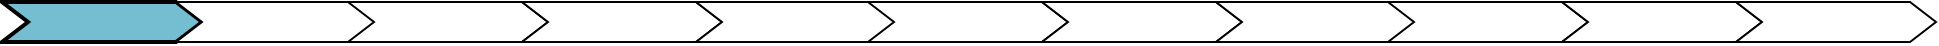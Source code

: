 <mxfile version="20.7.4" type="device" pages="13"><diagram id="dm2t6jc_gF8w5apkpZ0x" name="setup"><mxGraphModel dx="1434" dy="956" grid="1" gridSize="10" guides="1" tooltips="1" connect="1" arrows="1" fold="1" page="1" pageScale="1" pageWidth="827" pageHeight="1169" math="0" shadow="0"><root><mxCell id="0"/><mxCell id="1" parent="0"/><mxCell id="suq_s8611vJmzCgjOtdl-1" value="" style="shape=step;perimeter=stepPerimeter;whiteSpace=wrap;html=1;fixedSize=1;fontStyle=1;strokeWidth=2;fillColor=#75BDD1;size=13;" parent="1" vertex="1"><mxGeometry x="7" y="40" width="100" height="20" as="geometry"/></mxCell><mxCell id="apKouLeJVpxZWuQmlY8w-2" value="" style="shape=step;perimeter=stepPerimeter;whiteSpace=wrap;html=1;fixedSize=1;fontStyle=1;strokeWidth=1;size=13;" parent="1" vertex="1"><mxGeometry x="94" y="40" width="100" height="20" as="geometry"/></mxCell><mxCell id="kgX7_TbezfA0n5U8X8fv-1" value="" style="shape=step;perimeter=stepPerimeter;whiteSpace=wrap;html=1;fixedSize=1;fontStyle=1;strokeWidth=1;size=13;" parent="1" vertex="1"><mxGeometry x="180" y="40" width="100" height="20" as="geometry"/></mxCell><mxCell id="kgX7_TbezfA0n5U8X8fv-5" value="" style="shape=step;perimeter=stepPerimeter;whiteSpace=wrap;html=1;fixedSize=1;fontStyle=1;strokeWidth=1;size=13;" parent="1" vertex="1"><mxGeometry x="267" y="40" width="100" height="20" as="geometry"/></mxCell><mxCell id="kgX7_TbezfA0n5U8X8fv-6" value="" style="shape=step;perimeter=stepPerimeter;whiteSpace=wrap;html=1;fixedSize=1;fontStyle=1;strokeWidth=1;size=13;" parent="1" vertex="1"><mxGeometry x="354" y="40" width="100" height="20" as="geometry"/></mxCell><mxCell id="kgX7_TbezfA0n5U8X8fv-7" value="" style="shape=step;perimeter=stepPerimeter;whiteSpace=wrap;html=1;fixedSize=1;fontStyle=1;strokeWidth=1;size=13;" parent="1" vertex="1"><mxGeometry x="440" y="40" width="100" height="20" as="geometry"/></mxCell><mxCell id="kgX7_TbezfA0n5U8X8fv-8" value="" style="shape=step;perimeter=stepPerimeter;whiteSpace=wrap;html=1;fixedSize=1;fontStyle=1;strokeWidth=1;size=13;" parent="1" vertex="1"><mxGeometry x="527" y="40" width="100" height="20" as="geometry"/></mxCell><mxCell id="kgX7_TbezfA0n5U8X8fv-9" value="" style="shape=step;perimeter=stepPerimeter;whiteSpace=wrap;html=1;fixedSize=1;fontStyle=1;strokeWidth=1;size=13;" parent="1" vertex="1"><mxGeometry x="614" y="40" width="100" height="20" as="geometry"/></mxCell><mxCell id="kgX7_TbezfA0n5U8X8fv-10" value="" style="shape=step;perimeter=stepPerimeter;whiteSpace=wrap;html=1;fixedSize=1;fontStyle=1;strokeWidth=1;size=13;" parent="1" vertex="1"><mxGeometry x="700" y="40" width="100" height="20" as="geometry"/></mxCell><mxCell id="5NgcryGdJ3o4oPyeXj-P-1" value="" style="shape=step;perimeter=stepPerimeter;whiteSpace=wrap;html=1;fixedSize=1;fontStyle=1;strokeWidth=1;size=13;" parent="1" vertex="1"><mxGeometry x="787" y="40" width="100" height="20" as="geometry"/></mxCell><mxCell id="LI4kxRRn96kNjDGGFbmB-1" value="" style="shape=step;perimeter=stepPerimeter;whiteSpace=wrap;html=1;fixedSize=1;fontStyle=1;strokeWidth=1;size=13;" vertex="1" parent="1"><mxGeometry x="874" y="40" width="100" height="20" as="geometry"/></mxCell></root></mxGraphModel></diagram><diagram name="meetings_summary" id="6X2ZOrw5SboB-pp65aHU"><mxGraphModel dx="1434" dy="956" grid="1" gridSize="10" guides="1" tooltips="1" connect="1" arrows="1" fold="1" page="1" pageScale="1" pageWidth="827" pageHeight="1169" math="0" shadow="0"><root><mxCell id="8bAcCkx6zLGZEjMkv06b-0"/><mxCell id="8bAcCkx6zLGZEjMkv06b-1" parent="8bAcCkx6zLGZEjMkv06b-0"/><mxCell id="afLZ5FT6AAIcuSlcj4F2-0" value="" style="shape=step;perimeter=stepPerimeter;whiteSpace=wrap;html=1;fixedSize=1;fontStyle=1;strokeWidth=1;fillColor=#0082A5;size=13;" parent="8bAcCkx6zLGZEjMkv06b-1" vertex="1"><mxGeometry x="7" y="40" width="100" height="20" as="geometry"/></mxCell><mxCell id="afLZ5FT6AAIcuSlcj4F2-1" value="" style="shape=step;perimeter=stepPerimeter;whiteSpace=wrap;html=1;fixedSize=1;fontStyle=1;strokeWidth=1;size=13;" parent="8bAcCkx6zLGZEjMkv06b-1" vertex="1"><mxGeometry x="94" y="40" width="100" height="20" as="geometry"/></mxCell><mxCell id="afLZ5FT6AAIcuSlcj4F2-2" value="" style="shape=step;perimeter=stepPerimeter;whiteSpace=wrap;html=1;fixedSize=1;fontStyle=1;strokeWidth=1;size=13;" parent="8bAcCkx6zLGZEjMkv06b-1" vertex="1"><mxGeometry x="180" y="40" width="100" height="20" as="geometry"/></mxCell><mxCell id="afLZ5FT6AAIcuSlcj4F2-3" value="" style="shape=step;perimeter=stepPerimeter;whiteSpace=wrap;html=1;fixedSize=1;fontStyle=1;strokeWidth=1;size=13;" parent="8bAcCkx6zLGZEjMkv06b-1" vertex="1"><mxGeometry x="267" y="40" width="100" height="20" as="geometry"/></mxCell><mxCell id="afLZ5FT6AAIcuSlcj4F2-4" value="" style="shape=step;perimeter=stepPerimeter;whiteSpace=wrap;html=1;fixedSize=1;fontStyle=1;strokeWidth=1;size=13;" parent="8bAcCkx6zLGZEjMkv06b-1" vertex="1"><mxGeometry x="354" y="40" width="100" height="20" as="geometry"/></mxCell><mxCell id="afLZ5FT6AAIcuSlcj4F2-5" value="" style="shape=step;perimeter=stepPerimeter;whiteSpace=wrap;html=1;fixedSize=1;fontStyle=1;strokeWidth=1;size=13;" parent="8bAcCkx6zLGZEjMkv06b-1" vertex="1"><mxGeometry x="440" y="40" width="100" height="20" as="geometry"/></mxCell><mxCell id="afLZ5FT6AAIcuSlcj4F2-6" value="" style="shape=step;perimeter=stepPerimeter;whiteSpace=wrap;html=1;fixedSize=1;fontStyle=1;strokeWidth=1;size=13;" parent="8bAcCkx6zLGZEjMkv06b-1" vertex="1"><mxGeometry x="527" y="40" width="100" height="20" as="geometry"/></mxCell><mxCell id="afLZ5FT6AAIcuSlcj4F2-7" value="" style="shape=step;perimeter=stepPerimeter;whiteSpace=wrap;html=1;fixedSize=1;fontStyle=1;strokeWidth=1;size=13;" parent="8bAcCkx6zLGZEjMkv06b-1" vertex="1"><mxGeometry x="614" y="40" width="100" height="20" as="geometry"/></mxCell><mxCell id="afLZ5FT6AAIcuSlcj4F2-8" value="" style="shape=step;perimeter=stepPerimeter;whiteSpace=wrap;html=1;fixedSize=1;fontStyle=1;strokeWidth=1;size=13;" parent="8bAcCkx6zLGZEjMkv06b-1" vertex="1"><mxGeometry x="700" y="40" width="100" height="20" as="geometry"/></mxCell><mxCell id="VzU1OsIHf3dEBTw2k0_M-0" value="" style="shape=step;perimeter=stepPerimeter;whiteSpace=wrap;html=1;fixedSize=1;fontStyle=1;strokeWidth=1;size=13;" parent="8bAcCkx6zLGZEjMkv06b-1" vertex="1"><mxGeometry x="787" y="40" width="100" height="20" as="geometry"/></mxCell><mxCell id="oZ9z3JqYJu1VhPDg1hHk-0" value="" style="shape=step;perimeter=stepPerimeter;whiteSpace=wrap;html=1;fixedSize=1;fontStyle=1;strokeWidth=1;size=13;" vertex="1" parent="8bAcCkx6zLGZEjMkv06b-1"><mxGeometry x="874" y="40" width="100" height="20" as="geometry"/></mxCell></root></mxGraphModel></diagram><diagram name="meeting_types" id="mz0DjULmWje3cHDk1tXS"><mxGraphModel dx="1434" dy="956" grid="1" gridSize="10" guides="1" tooltips="1" connect="1" arrows="1" fold="1" page="1" pageScale="1" pageWidth="827" pageHeight="1169" math="0" shadow="0"><root><mxCell id="XtAeQxMQDisl3lg_f_P5-0"/><mxCell id="XtAeQxMQDisl3lg_f_P5-1" parent="XtAeQxMQDisl3lg_f_P5-0"/><mxCell id="Qc41kyRTNNSDBCXNVOFg-0" value="" style="shape=step;perimeter=stepPerimeter;whiteSpace=wrap;html=1;fixedSize=1;fontStyle=1;strokeWidth=1;fillColor=#0082A5;size=13;" parent="XtAeQxMQDisl3lg_f_P5-1" vertex="1"><mxGeometry x="7" y="40" width="100" height="20" as="geometry"/></mxCell><mxCell id="Qc41kyRTNNSDBCXNVOFg-2" value="" style="shape=step;perimeter=stepPerimeter;whiteSpace=wrap;html=1;fixedSize=1;fontStyle=1;strokeWidth=1;size=13;" parent="XtAeQxMQDisl3lg_f_P5-1" vertex="1"><mxGeometry x="180" y="40" width="100" height="20" as="geometry"/></mxCell><mxCell id="Qc41kyRTNNSDBCXNVOFg-3" value="" style="shape=step;perimeter=stepPerimeter;whiteSpace=wrap;html=1;fixedSize=1;fontStyle=1;strokeWidth=1;size=13;" parent="XtAeQxMQDisl3lg_f_P5-1" vertex="1"><mxGeometry x="267" y="40" width="100" height="20" as="geometry"/></mxCell><mxCell id="Qc41kyRTNNSDBCXNVOFg-4" value="" style="shape=step;perimeter=stepPerimeter;whiteSpace=wrap;html=1;fixedSize=1;fontStyle=1;strokeWidth=1;size=13;" parent="XtAeQxMQDisl3lg_f_P5-1" vertex="1"><mxGeometry x="354" y="40" width="100" height="20" as="geometry"/></mxCell><mxCell id="Qc41kyRTNNSDBCXNVOFg-5" value="" style="shape=step;perimeter=stepPerimeter;whiteSpace=wrap;html=1;fixedSize=1;fontStyle=1;strokeWidth=1;size=13;" parent="XtAeQxMQDisl3lg_f_P5-1" vertex="1"><mxGeometry x="440" y="40" width="100" height="20" as="geometry"/></mxCell><mxCell id="Qc41kyRTNNSDBCXNVOFg-6" value="" style="shape=step;perimeter=stepPerimeter;whiteSpace=wrap;html=1;fixedSize=1;fontStyle=1;strokeWidth=1;size=13;" parent="XtAeQxMQDisl3lg_f_P5-1" vertex="1"><mxGeometry x="527" y="40" width="100" height="20" as="geometry"/></mxCell><mxCell id="Qc41kyRTNNSDBCXNVOFg-7" value="" style="shape=step;perimeter=stepPerimeter;whiteSpace=wrap;html=1;fixedSize=1;fontStyle=1;strokeWidth=1;size=13;" parent="XtAeQxMQDisl3lg_f_P5-1" vertex="1"><mxGeometry x="614" y="40" width="100" height="20" as="geometry"/></mxCell><mxCell id="Qc41kyRTNNSDBCXNVOFg-8" value="" style="shape=step;perimeter=stepPerimeter;whiteSpace=wrap;html=1;fixedSize=1;fontStyle=1;strokeWidth=1;size=13;" parent="XtAeQxMQDisl3lg_f_P5-1" vertex="1"><mxGeometry x="700" y="40" width="100" height="20" as="geometry"/></mxCell><mxCell id="Qc41kyRTNNSDBCXNVOFg-1" value="" style="shape=step;perimeter=stepPerimeter;whiteSpace=wrap;html=1;fixedSize=1;fontStyle=1;strokeWidth=2;size=13;fillColor=#75BDD1;" parent="XtAeQxMQDisl3lg_f_P5-1" vertex="1"><mxGeometry x="94" y="40" width="100" height="20" as="geometry"/></mxCell><mxCell id="3COIaEqtR4jSvFtuA2JP-0" value="" style="shape=step;perimeter=stepPerimeter;whiteSpace=wrap;html=1;fixedSize=1;fontStyle=1;strokeWidth=1;size=13;" parent="XtAeQxMQDisl3lg_f_P5-1" vertex="1"><mxGeometry x="787" y="40" width="100" height="20" as="geometry"/></mxCell><mxCell id="wlaljswN_boFoZ9Of5LQ-0" value="" style="shape=step;perimeter=stepPerimeter;whiteSpace=wrap;html=1;fixedSize=1;fontStyle=1;strokeWidth=1;size=13;" vertex="1" parent="XtAeQxMQDisl3lg_f_P5-1"><mxGeometry x="874" y="40" width="100" height="20" as="geometry"/></mxCell></root></mxGraphModel></diagram><diagram name="meeting_guidelines" id="V_xPlgkoLsqtMrr0tZPC"><mxGraphModel dx="1434" dy="956" grid="1" gridSize="10" guides="1" tooltips="1" connect="1" arrows="1" fold="1" page="1" pageScale="1" pageWidth="827" pageHeight="1169" math="0" shadow="0"><root><mxCell id="WUArknM91k1haEYoyD8Q-0"/><mxCell id="WUArknM91k1haEYoyD8Q-1" parent="WUArknM91k1haEYoyD8Q-0"/><mxCell id="1Aq_6USk_puD6Um9QTDg-0" value="" style="shape=step;perimeter=stepPerimeter;whiteSpace=wrap;html=1;fixedSize=1;fontStyle=1;strokeWidth=1;fillColor=#0082A5;size=13;" parent="WUArknM91k1haEYoyD8Q-1" vertex="1"><mxGeometry x="7" y="40" width="100" height="20" as="geometry"/></mxCell><mxCell id="1Aq_6USk_puD6Um9QTDg-2" value="" style="shape=step;perimeter=stepPerimeter;whiteSpace=wrap;html=1;fixedSize=1;fontStyle=1;strokeWidth=1;size=13;" parent="WUArknM91k1haEYoyD8Q-1" vertex="1"><mxGeometry x="267" y="40" width="100" height="20" as="geometry"/></mxCell><mxCell id="1Aq_6USk_puD6Um9QTDg-3" value="" style="shape=step;perimeter=stepPerimeter;whiteSpace=wrap;html=1;fixedSize=1;fontStyle=1;strokeWidth=1;size=13;" parent="WUArknM91k1haEYoyD8Q-1" vertex="1"><mxGeometry x="354" y="40" width="100" height="20" as="geometry"/></mxCell><mxCell id="1Aq_6USk_puD6Um9QTDg-4" value="" style="shape=step;perimeter=stepPerimeter;whiteSpace=wrap;html=1;fixedSize=1;fontStyle=1;strokeWidth=1;size=13;" parent="WUArknM91k1haEYoyD8Q-1" vertex="1"><mxGeometry x="440" y="40" width="100" height="20" as="geometry"/></mxCell><mxCell id="1Aq_6USk_puD6Um9QTDg-5" value="" style="shape=step;perimeter=stepPerimeter;whiteSpace=wrap;html=1;fixedSize=1;fontStyle=1;strokeWidth=1;size=13;" parent="WUArknM91k1haEYoyD8Q-1" vertex="1"><mxGeometry x="527" y="40" width="100" height="20" as="geometry"/></mxCell><mxCell id="1Aq_6USk_puD6Um9QTDg-6" value="" style="shape=step;perimeter=stepPerimeter;whiteSpace=wrap;html=1;fixedSize=1;fontStyle=1;strokeWidth=1;size=13;" parent="WUArknM91k1haEYoyD8Q-1" vertex="1"><mxGeometry x="614" y="40" width="100" height="20" as="geometry"/></mxCell><mxCell id="1Aq_6USk_puD6Um9QTDg-7" value="" style="shape=step;perimeter=stepPerimeter;whiteSpace=wrap;html=1;fixedSize=1;fontStyle=1;strokeWidth=1;size=13;" parent="WUArknM91k1haEYoyD8Q-1" vertex="1"><mxGeometry x="700" y="40" width="100" height="20" as="geometry"/></mxCell><mxCell id="1Aq_6USk_puD6Um9QTDg-8" value="" style="shape=step;perimeter=stepPerimeter;whiteSpace=wrap;html=1;fixedSize=1;fontStyle=1;strokeWidth=1;size=13;fillColor=#0082A5;" parent="WUArknM91k1haEYoyD8Q-1" vertex="1"><mxGeometry x="94" y="40" width="100" height="20" as="geometry"/></mxCell><mxCell id="vswcTOdUjM8DmLdJi11F-0" value="" style="shape=step;perimeter=stepPerimeter;whiteSpace=wrap;html=1;fixedSize=1;fontStyle=1;strokeWidth=1;size=13;" parent="WUArknM91k1haEYoyD8Q-1" vertex="1"><mxGeometry x="787" y="40" width="100" height="20" as="geometry"/></mxCell><mxCell id="1Aq_6USk_puD6Um9QTDg-1" value="" style="shape=step;perimeter=stepPerimeter;whiteSpace=wrap;html=1;fixedSize=1;fontStyle=1;strokeWidth=2;size=13;fillColor=#75BDD1;" parent="WUArknM91k1haEYoyD8Q-1" vertex="1"><mxGeometry x="180" y="40" width="100" height="20" as="geometry"/></mxCell><mxCell id="s6_zs7eI8_ohYQMsACbY-0" value="" style="shape=step;perimeter=stepPerimeter;whiteSpace=wrap;html=1;fixedSize=1;fontStyle=1;strokeWidth=1;size=13;" vertex="1" parent="WUArknM91k1haEYoyD8Q-1"><mxGeometry x="874" y="40" width="100" height="20" as="geometry"/></mxCell></root></mxGraphModel></diagram><diagram id="V9PghHbIV2LFIrmGcWed" name="meeting_notes"><mxGraphModel dx="1434" dy="956" grid="1" gridSize="10" guides="1" tooltips="1" connect="1" arrows="1" fold="1" page="1" pageScale="1" pageWidth="827" pageHeight="1169" math="0" shadow="0"><root><mxCell id="0"/><mxCell id="1" parent="0"/><mxCell id="R8bcUzUwslwb7pWpQxhx-1" value="" style="shape=step;perimeter=stepPerimeter;whiteSpace=wrap;html=1;fixedSize=1;fontStyle=1;strokeWidth=1;fillColor=#0082A5;size=13;" vertex="1" parent="1"><mxGeometry x="17" y="50" width="100" height="20" as="geometry"/></mxCell><mxCell id="R8bcUzUwslwb7pWpQxhx-2" value="" style="shape=step;perimeter=stepPerimeter;whiteSpace=wrap;html=1;fixedSize=1;fontStyle=1;strokeWidth=1;size=13;fillColor=#0082A5;" vertex="1" parent="1"><mxGeometry x="190" y="50" width="100" height="20" as="geometry"/></mxCell><mxCell id="R8bcUzUwslwb7pWpQxhx-3" value="" style="shape=step;perimeter=stepPerimeter;whiteSpace=wrap;html=1;fixedSize=1;fontStyle=1;strokeWidth=1;size=13;" vertex="1" parent="1"><mxGeometry x="364" y="50" width="100" height="20" as="geometry"/></mxCell><mxCell id="R8bcUzUwslwb7pWpQxhx-4" value="" style="shape=step;perimeter=stepPerimeter;whiteSpace=wrap;html=1;fixedSize=1;fontStyle=1;strokeWidth=1;size=13;" vertex="1" parent="1"><mxGeometry x="450" y="50" width="100" height="20" as="geometry"/></mxCell><mxCell id="R8bcUzUwslwb7pWpQxhx-5" value="" style="shape=step;perimeter=stepPerimeter;whiteSpace=wrap;html=1;fixedSize=1;fontStyle=1;strokeWidth=1;size=13;" vertex="1" parent="1"><mxGeometry x="537" y="50" width="100" height="20" as="geometry"/></mxCell><mxCell id="R8bcUzUwslwb7pWpQxhx-6" value="" style="shape=step;perimeter=stepPerimeter;whiteSpace=wrap;html=1;fixedSize=1;fontStyle=1;strokeWidth=1;size=13;" vertex="1" parent="1"><mxGeometry x="624" y="50" width="100" height="20" as="geometry"/></mxCell><mxCell id="R8bcUzUwslwb7pWpQxhx-7" value="" style="shape=step;perimeter=stepPerimeter;whiteSpace=wrap;html=1;fixedSize=1;fontStyle=1;strokeWidth=1;size=13;" vertex="1" parent="1"><mxGeometry x="710" y="50" width="100" height="20" as="geometry"/></mxCell><mxCell id="R8bcUzUwslwb7pWpQxhx-8" value="" style="shape=step;perimeter=stepPerimeter;whiteSpace=wrap;html=1;fixedSize=1;fontStyle=1;strokeWidth=1;size=13;fillColor=#0082A5;" vertex="1" parent="1"><mxGeometry x="104" y="50" width="100" height="20" as="geometry"/></mxCell><mxCell id="R8bcUzUwslwb7pWpQxhx-9" value="" style="shape=step;perimeter=stepPerimeter;whiteSpace=wrap;html=1;fixedSize=1;fontStyle=1;strokeWidth=2;size=13;fillColor=#75BDD1;" vertex="1" parent="1"><mxGeometry x="277" y="50" width="100" height="20" as="geometry"/></mxCell><mxCell id="R8bcUzUwslwb7pWpQxhx-10" value="" style="shape=step;perimeter=stepPerimeter;whiteSpace=wrap;html=1;fixedSize=1;fontStyle=1;strokeWidth=1;size=13;" vertex="1" parent="1"><mxGeometry x="797" y="50" width="100" height="20" as="geometry"/></mxCell><mxCell id="R8bcUzUwslwb7pWpQxhx-11" value="" style="shape=step;perimeter=stepPerimeter;whiteSpace=wrap;html=1;fixedSize=1;fontStyle=1;strokeWidth=1;size=13;" vertex="1" parent="1"><mxGeometry x="884" y="50" width="100" height="20" as="geometry"/></mxCell></root></mxGraphModel></diagram><diagram name="polls_and_voting" id="5NBN5gNfu33TazNzHed4"><mxGraphModel dx="1434" dy="956" grid="1" gridSize="10" guides="1" tooltips="1" connect="1" arrows="1" fold="1" page="1" pageScale="1" pageWidth="827" pageHeight="1169" math="0" shadow="0"><root><mxCell id="dDEpKYAKfWJSTqyf6rIt-0"/><mxCell id="dDEpKYAKfWJSTqyf6rIt-1" parent="dDEpKYAKfWJSTqyf6rIt-0"/><mxCell id="mDJSmQJkFK0G5jTQr8if-0" value="" style="shape=step;perimeter=stepPerimeter;whiteSpace=wrap;html=1;fixedSize=1;fontStyle=1;strokeWidth=1;fillColor=#0082A5;size=13;" parent="dDEpKYAKfWJSTqyf6rIt-1" vertex="1"><mxGeometry x="7" y="40" width="100" height="20" as="geometry"/></mxCell><mxCell id="mDJSmQJkFK0G5jTQr8if-1" value="" style="shape=step;perimeter=stepPerimeter;whiteSpace=wrap;html=1;fixedSize=1;fontStyle=1;strokeWidth=1;size=13;fillColor=#0082A5;" parent="dDEpKYAKfWJSTqyf6rIt-1" vertex="1"><mxGeometry x="180" y="40" width="100" height="20" as="geometry"/></mxCell><mxCell id="mDJSmQJkFK0G5jTQr8if-2" value="" style="shape=step;perimeter=stepPerimeter;whiteSpace=wrap;html=1;fixedSize=1;fontStyle=1;strokeWidth=1;size=13;fillColor=#0082A5;" parent="dDEpKYAKfWJSTqyf6rIt-1" vertex="1"><mxGeometry x="267" y="40" width="100" height="20" as="geometry"/></mxCell><mxCell id="mDJSmQJkFK0G5jTQr8if-4" value="" style="shape=step;perimeter=stepPerimeter;whiteSpace=wrap;html=1;fixedSize=1;fontStyle=1;strokeWidth=1;size=13;" parent="dDEpKYAKfWJSTqyf6rIt-1" vertex="1"><mxGeometry x="440" y="40" width="100" height="20" as="geometry"/></mxCell><mxCell id="mDJSmQJkFK0G5jTQr8if-5" value="" style="shape=step;perimeter=stepPerimeter;whiteSpace=wrap;html=1;fixedSize=1;fontStyle=1;strokeWidth=1;size=13;" parent="dDEpKYAKfWJSTqyf6rIt-1" vertex="1"><mxGeometry x="527" y="40" width="100" height="20" as="geometry"/></mxCell><mxCell id="mDJSmQJkFK0G5jTQr8if-6" value="" style="shape=step;perimeter=stepPerimeter;whiteSpace=wrap;html=1;fixedSize=1;fontStyle=1;strokeWidth=1;size=13;" parent="dDEpKYAKfWJSTqyf6rIt-1" vertex="1"><mxGeometry x="614" y="40" width="100" height="20" as="geometry"/></mxCell><mxCell id="mDJSmQJkFK0G5jTQr8if-7" value="" style="shape=step;perimeter=stepPerimeter;whiteSpace=wrap;html=1;fixedSize=1;fontStyle=1;strokeWidth=1;size=13;" parent="dDEpKYAKfWJSTqyf6rIt-1" vertex="1"><mxGeometry x="700" y="40" width="100" height="20" as="geometry"/></mxCell><mxCell id="mDJSmQJkFK0G5jTQr8if-8" value="" style="shape=step;perimeter=stepPerimeter;whiteSpace=wrap;html=1;fixedSize=1;fontStyle=1;strokeWidth=1;size=13;fillColor=#0082A5;" parent="dDEpKYAKfWJSTqyf6rIt-1" vertex="1"><mxGeometry x="94" y="40" width="100" height="20" as="geometry"/></mxCell><mxCell id="mDJSmQJkFK0G5jTQr8if-3" value="" style="shape=step;perimeter=stepPerimeter;whiteSpace=wrap;html=1;fixedSize=1;fontStyle=1;strokeWidth=2;size=13;fillColor=#75BDD1;" parent="dDEpKYAKfWJSTqyf6rIt-1" vertex="1"><mxGeometry x="354" y="40" width="100" height="20" as="geometry"/></mxCell><mxCell id="-bXeNb52KsXWBJWrpBQN-0" value="" style="shape=step;perimeter=stepPerimeter;whiteSpace=wrap;html=1;fixedSize=1;fontStyle=1;strokeWidth=1;size=13;" parent="dDEpKYAKfWJSTqyf6rIt-1" vertex="1"><mxGeometry x="787" y="40" width="100" height="20" as="geometry"/></mxCell><mxCell id="VtsFbh33TakCQoZH0oaD-0" value="" style="shape=step;perimeter=stepPerimeter;whiteSpace=wrap;html=1;fixedSize=1;fontStyle=1;strokeWidth=1;size=13;" vertex="1" parent="dDEpKYAKfWJSTqyf6rIt-1"><mxGeometry x="874" y="40" width="100" height="20" as="geometry"/></mxCell></root></mxGraphModel></diagram><diagram name="decisions_and_escalations" id="-_6wYoJ8Z1eWy3dxcUGc"><mxGraphModel dx="1434" dy="956" grid="1" gridSize="10" guides="1" tooltips="1" connect="1" arrows="1" fold="1" page="1" pageScale="1" pageWidth="827" pageHeight="1169" math="0" shadow="0"><root><mxCell id="x_Ljrof4QcR9sOdC0C8H-0"/><mxCell id="x_Ljrof4QcR9sOdC0C8H-1" parent="x_Ljrof4QcR9sOdC0C8H-0"/><mxCell id="i53Z-ymxy3MCtHKYsPQm-0" value="" style="shape=step;perimeter=stepPerimeter;whiteSpace=wrap;html=1;fixedSize=1;fontStyle=1;strokeWidth=1;fillColor=#0082A5;size=13;" parent="x_Ljrof4QcR9sOdC0C8H-1" vertex="1"><mxGeometry x="7" y="40" width="100" height="20" as="geometry"/></mxCell><mxCell id="i53Z-ymxy3MCtHKYsPQm-1" value="" style="shape=step;perimeter=stepPerimeter;whiteSpace=wrap;html=1;fixedSize=1;fontStyle=1;strokeWidth=1;size=13;fillColor=#0082A5;" parent="x_Ljrof4QcR9sOdC0C8H-1" vertex="1"><mxGeometry x="180" y="40" width="100" height="20" as="geometry"/></mxCell><mxCell id="i53Z-ymxy3MCtHKYsPQm-2" value="" style="shape=step;perimeter=stepPerimeter;whiteSpace=wrap;html=1;fixedSize=1;fontStyle=1;strokeWidth=1;size=13;fillColor=#0082A5;" parent="x_Ljrof4QcR9sOdC0C8H-1" vertex="1"><mxGeometry x="267" y="40" width="100" height="20" as="geometry"/></mxCell><mxCell id="i53Z-ymxy3MCtHKYsPQm-3" value="" style="shape=step;perimeter=stepPerimeter;whiteSpace=wrap;html=1;fixedSize=1;fontStyle=1;strokeWidth=1;size=13;fillColor=#0082A5;" parent="x_Ljrof4QcR9sOdC0C8H-1" vertex="1"><mxGeometry x="354" y="40" width="100" height="20" as="geometry"/></mxCell><mxCell id="i53Z-ymxy3MCtHKYsPQm-5" value="" style="shape=step;perimeter=stepPerimeter;whiteSpace=wrap;html=1;fixedSize=1;fontStyle=1;strokeWidth=1;size=13;" parent="x_Ljrof4QcR9sOdC0C8H-1" vertex="1"><mxGeometry x="527" y="40" width="100" height="20" as="geometry"/></mxCell><mxCell id="i53Z-ymxy3MCtHKYsPQm-6" value="" style="shape=step;perimeter=stepPerimeter;whiteSpace=wrap;html=1;fixedSize=1;fontStyle=1;strokeWidth=1;size=13;" parent="x_Ljrof4QcR9sOdC0C8H-1" vertex="1"><mxGeometry x="614" y="40" width="100" height="20" as="geometry"/></mxCell><mxCell id="i53Z-ymxy3MCtHKYsPQm-7" value="" style="shape=step;perimeter=stepPerimeter;whiteSpace=wrap;html=1;fixedSize=1;fontStyle=1;strokeWidth=1;size=13;" parent="x_Ljrof4QcR9sOdC0C8H-1" vertex="1"><mxGeometry x="700" y="40" width="100" height="20" as="geometry"/></mxCell><mxCell id="i53Z-ymxy3MCtHKYsPQm-8" value="" style="shape=step;perimeter=stepPerimeter;whiteSpace=wrap;html=1;fixedSize=1;fontStyle=1;strokeWidth=1;size=13;fillColor=#0082A5;" parent="x_Ljrof4QcR9sOdC0C8H-1" vertex="1"><mxGeometry x="94" y="40" width="100" height="20" as="geometry"/></mxCell><mxCell id="i53Z-ymxy3MCtHKYsPQm-4" value="" style="shape=step;perimeter=stepPerimeter;whiteSpace=wrap;html=1;fixedSize=1;fontStyle=1;strokeWidth=2;size=13;fillColor=#75BDD1;" parent="x_Ljrof4QcR9sOdC0C8H-1" vertex="1"><mxGeometry x="440" y="40" width="100" height="20" as="geometry"/></mxCell><mxCell id="HgAqURmBwZEr9Vd2XaED-0" value="" style="shape=step;perimeter=stepPerimeter;whiteSpace=wrap;html=1;fixedSize=1;fontStyle=1;strokeWidth=1;size=13;" parent="x_Ljrof4QcR9sOdC0C8H-1" vertex="1"><mxGeometry x="787" y="40" width="100" height="20" as="geometry"/></mxCell><mxCell id="K6N_kE8ElhlR4Lx5Jcmn-0" value="" style="shape=step;perimeter=stepPerimeter;whiteSpace=wrap;html=1;fixedSize=1;fontStyle=1;strokeWidth=1;size=13;" vertex="1" parent="x_Ljrof4QcR9sOdC0C8H-1"><mxGeometry x="874" y="40" width="100" height="20" as="geometry"/></mxCell></root></mxGraphModel></diagram><diagram name="sharepoint" id="3elSyg_Lgtz7wdCouEmg"><mxGraphModel dx="1434" dy="956" grid="1" gridSize="10" guides="1" tooltips="1" connect="1" arrows="1" fold="1" page="1" pageScale="1" pageWidth="827" pageHeight="1169" math="0" shadow="0"><root><mxCell id="eIDepEhD_xQyOiuuyB4x-0"/><mxCell id="eIDepEhD_xQyOiuuyB4x-1" parent="eIDepEhD_xQyOiuuyB4x-0"/><mxCell id="QkM9QyY3ujm6kIeXHQBJ-0" value="" style="shape=step;perimeter=stepPerimeter;whiteSpace=wrap;html=1;fixedSize=1;fontStyle=1;strokeWidth=1;fillColor=#0082A5;size=13;" parent="eIDepEhD_xQyOiuuyB4x-1" vertex="1"><mxGeometry x="7" y="40" width="100" height="20" as="geometry"/></mxCell><mxCell id="QkM9QyY3ujm6kIeXHQBJ-1" value="" style="shape=step;perimeter=stepPerimeter;whiteSpace=wrap;html=1;fixedSize=1;fontStyle=1;strokeWidth=1;size=13;fillColor=#0082A5;" parent="eIDepEhD_xQyOiuuyB4x-1" vertex="1"><mxGeometry x="180" y="40" width="100" height="20" as="geometry"/></mxCell><mxCell id="QkM9QyY3ujm6kIeXHQBJ-2" value="" style="shape=step;perimeter=stepPerimeter;whiteSpace=wrap;html=1;fixedSize=1;fontStyle=1;strokeWidth=1;size=13;fillColor=#0082A5;" parent="eIDepEhD_xQyOiuuyB4x-1" vertex="1"><mxGeometry x="267" y="40" width="100" height="20" as="geometry"/></mxCell><mxCell id="QkM9QyY3ujm6kIeXHQBJ-3" value="" style="shape=step;perimeter=stepPerimeter;whiteSpace=wrap;html=1;fixedSize=1;fontStyle=1;strokeWidth=1;size=13;fillColor=#0082A5;" parent="eIDepEhD_xQyOiuuyB4x-1" vertex="1"><mxGeometry x="354" y="40" width="100" height="20" as="geometry"/></mxCell><mxCell id="QkM9QyY3ujm6kIeXHQBJ-4" value="" style="shape=step;perimeter=stepPerimeter;whiteSpace=wrap;html=1;fixedSize=1;fontStyle=1;strokeWidth=1;size=13;fillColor=#0082A5;" parent="eIDepEhD_xQyOiuuyB4x-1" vertex="1"><mxGeometry x="440" y="40" width="100" height="20" as="geometry"/></mxCell><mxCell id="QkM9QyY3ujm6kIeXHQBJ-6" value="" style="shape=step;perimeter=stepPerimeter;whiteSpace=wrap;html=1;fixedSize=1;fontStyle=1;strokeWidth=1;size=13;" parent="eIDepEhD_xQyOiuuyB4x-1" vertex="1"><mxGeometry x="614" y="40" width="100" height="20" as="geometry"/></mxCell><mxCell id="QkM9QyY3ujm6kIeXHQBJ-7" value="" style="shape=step;perimeter=stepPerimeter;whiteSpace=wrap;html=1;fixedSize=1;fontStyle=1;strokeWidth=1;size=13;" parent="eIDepEhD_xQyOiuuyB4x-1" vertex="1"><mxGeometry x="700" y="40" width="100" height="20" as="geometry"/></mxCell><mxCell id="QkM9QyY3ujm6kIeXHQBJ-8" value="" style="shape=step;perimeter=stepPerimeter;whiteSpace=wrap;html=1;fixedSize=1;fontStyle=1;strokeWidth=1;size=13;fillColor=#0082A5;" parent="eIDepEhD_xQyOiuuyB4x-1" vertex="1"><mxGeometry x="94" y="40" width="100" height="20" as="geometry"/></mxCell><mxCell id="QkM9QyY3ujm6kIeXHQBJ-5" value="" style="shape=step;perimeter=stepPerimeter;whiteSpace=wrap;html=1;fixedSize=1;fontStyle=1;strokeWidth=2;size=13;fillColor=#75BDD1;" parent="eIDepEhD_xQyOiuuyB4x-1" vertex="1"><mxGeometry x="527" y="40" width="100" height="20" as="geometry"/></mxCell><mxCell id="p8H1-yeZpMM4MXMJY0eR-0" value="" style="shape=step;perimeter=stepPerimeter;whiteSpace=wrap;html=1;fixedSize=1;fontStyle=1;strokeWidth=1;size=13;" parent="eIDepEhD_xQyOiuuyB4x-1" vertex="1"><mxGeometry x="787" y="40" width="100" height="20" as="geometry"/></mxCell><mxCell id="jcKJl-n5cGzB517WF0o9-0" value="" style="shape=step;perimeter=stepPerimeter;whiteSpace=wrap;html=1;fixedSize=1;fontStyle=1;strokeWidth=1;size=13;" vertex="1" parent="eIDepEhD_xQyOiuuyB4x-1"><mxGeometry x="874" y="40" width="100" height="20" as="geometry"/></mxCell></root></mxGraphModel></diagram><diagram name="contribution_workflow" id="le7ULJjzy7FCZPKH461p"><mxGraphModel dx="1434" dy="956" grid="1" gridSize="10" guides="1" tooltips="1" connect="1" arrows="1" fold="1" page="1" pageScale="1" pageWidth="827" pageHeight="1169" math="0" shadow="0"><root><mxCell id="qQXYbfqoxv8RYZa1Dyzz-0"/><mxCell id="qQXYbfqoxv8RYZa1Dyzz-1" parent="qQXYbfqoxv8RYZa1Dyzz-0"/><mxCell id="zZMo2MujJzXW3l58eChF-0" value="" style="shape=step;perimeter=stepPerimeter;whiteSpace=wrap;html=1;fixedSize=1;fontStyle=1;strokeWidth=1;fillColor=#0082A5;size=13;" parent="qQXYbfqoxv8RYZa1Dyzz-1" vertex="1"><mxGeometry x="7" y="40" width="100" height="20" as="geometry"/></mxCell><mxCell id="zZMo2MujJzXW3l58eChF-1" value="" style="shape=step;perimeter=stepPerimeter;whiteSpace=wrap;html=1;fixedSize=1;fontStyle=1;strokeWidth=1;size=13;fillColor=#0082A5;" parent="qQXYbfqoxv8RYZa1Dyzz-1" vertex="1"><mxGeometry x="180" y="40" width="100" height="20" as="geometry"/></mxCell><mxCell id="zZMo2MujJzXW3l58eChF-2" value="" style="shape=step;perimeter=stepPerimeter;whiteSpace=wrap;html=1;fixedSize=1;fontStyle=1;strokeWidth=1;size=13;fillColor=#0082A5;" parent="qQXYbfqoxv8RYZa1Dyzz-1" vertex="1"><mxGeometry x="267" y="40" width="100" height="20" as="geometry"/></mxCell><mxCell id="zZMo2MujJzXW3l58eChF-3" value="" style="shape=step;perimeter=stepPerimeter;whiteSpace=wrap;html=1;fixedSize=1;fontStyle=1;strokeWidth=1;size=13;fillColor=#0082A5;" parent="qQXYbfqoxv8RYZa1Dyzz-1" vertex="1"><mxGeometry x="354" y="40" width="100" height="20" as="geometry"/></mxCell><mxCell id="zZMo2MujJzXW3l58eChF-4" value="" style="shape=step;perimeter=stepPerimeter;whiteSpace=wrap;html=1;fixedSize=1;fontStyle=1;strokeWidth=1;size=13;fillColor=#0082A5;" parent="qQXYbfqoxv8RYZa1Dyzz-1" vertex="1"><mxGeometry x="440" y="40" width="100" height="20" as="geometry"/></mxCell><mxCell id="zZMo2MujJzXW3l58eChF-5" value="" style="shape=step;perimeter=stepPerimeter;whiteSpace=wrap;html=1;fixedSize=1;fontStyle=1;strokeWidth=1;size=13;fillColor=#0082A5;" parent="qQXYbfqoxv8RYZa1Dyzz-1" vertex="1"><mxGeometry x="527" y="40" width="100" height="20" as="geometry"/></mxCell><mxCell id="zZMo2MujJzXW3l58eChF-7" value="" style="shape=step;perimeter=stepPerimeter;whiteSpace=wrap;html=1;fixedSize=1;fontStyle=1;strokeWidth=1;size=13;" parent="qQXYbfqoxv8RYZa1Dyzz-1" vertex="1"><mxGeometry x="700" y="40" width="100" height="20" as="geometry"/></mxCell><mxCell id="zZMo2MujJzXW3l58eChF-8" value="" style="shape=step;perimeter=stepPerimeter;whiteSpace=wrap;html=1;fixedSize=1;fontStyle=1;strokeWidth=1;size=13;fillColor=#0082A5;" parent="qQXYbfqoxv8RYZa1Dyzz-1" vertex="1"><mxGeometry x="94" y="40" width="100" height="20" as="geometry"/></mxCell><mxCell id="zZMo2MujJzXW3l58eChF-6" value="" style="shape=step;perimeter=stepPerimeter;whiteSpace=wrap;html=1;fixedSize=1;fontStyle=1;strokeWidth=2;size=13;fillColor=#75BDD1;" parent="qQXYbfqoxv8RYZa1Dyzz-1" vertex="1"><mxGeometry x="614" y="40" width="100" height="20" as="geometry"/></mxCell><mxCell id="kKTeB1gln4J90q9rWApu-0" value="" style="shape=step;perimeter=stepPerimeter;whiteSpace=wrap;html=1;fixedSize=1;fontStyle=1;strokeWidth=1;size=13;" parent="qQXYbfqoxv8RYZa1Dyzz-1" vertex="1"><mxGeometry x="787" y="40" width="100" height="20" as="geometry"/></mxCell><mxCell id="af-VWXCIdvuF7Ud46TC4-0" value="" style="shape=step;perimeter=stepPerimeter;whiteSpace=wrap;html=1;fixedSize=1;fontStyle=1;strokeWidth=1;size=13;" vertex="1" parent="qQXYbfqoxv8RYZa1Dyzz-1"><mxGeometry x="874" y="40" width="100" height="20" as="geometry"/></mxCell></root></mxGraphModel></diagram><diagram name="contributing_with_issues" id="9gMMI5RLerFZ5SbWEgg9"><mxGraphModel dx="1434" dy="956" grid="1" gridSize="10" guides="1" tooltips="1" connect="1" arrows="1" fold="1" page="1" pageScale="1" pageWidth="827" pageHeight="1169" math="0" shadow="0"><root><mxCell id="obZYoLKZ1jPedqYaQYV4-0"/><mxCell id="obZYoLKZ1jPedqYaQYV4-1" parent="obZYoLKZ1jPedqYaQYV4-0"/><mxCell id="s2USd1rgYiLXNSBnU54q-0" value="" style="shape=step;perimeter=stepPerimeter;whiteSpace=wrap;html=1;fixedSize=1;fontStyle=1;strokeWidth=1;fillColor=#0082A5;size=13;" parent="obZYoLKZ1jPedqYaQYV4-1" vertex="1"><mxGeometry x="7" y="40" width="100" height="20" as="geometry"/></mxCell><mxCell id="s2USd1rgYiLXNSBnU54q-1" value="" style="shape=step;perimeter=stepPerimeter;whiteSpace=wrap;html=1;fixedSize=1;fontStyle=1;strokeWidth=1;size=13;fillColor=#0082A5;" parent="obZYoLKZ1jPedqYaQYV4-1" vertex="1"><mxGeometry x="180" y="40" width="100" height="20" as="geometry"/></mxCell><mxCell id="s2USd1rgYiLXNSBnU54q-2" value="" style="shape=step;perimeter=stepPerimeter;whiteSpace=wrap;html=1;fixedSize=1;fontStyle=1;strokeWidth=1;size=13;fillColor=#0082A5;" parent="obZYoLKZ1jPedqYaQYV4-1" vertex="1"><mxGeometry x="267" y="40" width="100" height="20" as="geometry"/></mxCell><mxCell id="s2USd1rgYiLXNSBnU54q-3" value="" style="shape=step;perimeter=stepPerimeter;whiteSpace=wrap;html=1;fixedSize=1;fontStyle=1;strokeWidth=1;size=13;fillColor=#0082A5;" parent="obZYoLKZ1jPedqYaQYV4-1" vertex="1"><mxGeometry x="354" y="40" width="100" height="20" as="geometry"/></mxCell><mxCell id="s2USd1rgYiLXNSBnU54q-4" value="" style="shape=step;perimeter=stepPerimeter;whiteSpace=wrap;html=1;fixedSize=1;fontStyle=1;strokeWidth=1;size=13;fillColor=#0082A5;" parent="obZYoLKZ1jPedqYaQYV4-1" vertex="1"><mxGeometry x="440" y="40" width="100" height="20" as="geometry"/></mxCell><mxCell id="s2USd1rgYiLXNSBnU54q-5" value="" style="shape=step;perimeter=stepPerimeter;whiteSpace=wrap;html=1;fixedSize=1;fontStyle=1;strokeWidth=1;size=13;fillColor=#0082A5;" parent="obZYoLKZ1jPedqYaQYV4-1" vertex="1"><mxGeometry x="527" y="40" width="100" height="20" as="geometry"/></mxCell><mxCell id="s2USd1rgYiLXNSBnU54q-6" value="" style="shape=step;perimeter=stepPerimeter;whiteSpace=wrap;html=1;fixedSize=1;fontStyle=1;strokeWidth=1;size=13;fillColor=#0082A5;" parent="obZYoLKZ1jPedqYaQYV4-1" vertex="1"><mxGeometry x="614" y="40" width="100" height="20" as="geometry"/></mxCell><mxCell id="s2USd1rgYiLXNSBnU54q-8" value="" style="shape=step;perimeter=stepPerimeter;whiteSpace=wrap;html=1;fixedSize=1;fontStyle=1;strokeWidth=1;size=13;fillColor=#0082A5;" parent="obZYoLKZ1jPedqYaQYV4-1" vertex="1"><mxGeometry x="94" y="40" width="100" height="20" as="geometry"/></mxCell><mxCell id="Qume2BhjYplOV0IIWyA3-0" value="" style="shape=step;perimeter=stepPerimeter;whiteSpace=wrap;html=1;fixedSize=1;fontStyle=1;strokeWidth=1;size=13;" parent="obZYoLKZ1jPedqYaQYV4-1" vertex="1"><mxGeometry x="787" y="40" width="100" height="20" as="geometry"/></mxCell><mxCell id="s2USd1rgYiLXNSBnU54q-7" value="" style="shape=step;perimeter=stepPerimeter;whiteSpace=wrap;html=1;fixedSize=1;fontStyle=1;strokeWidth=2;size=13;fillColor=#75BDD1;" parent="obZYoLKZ1jPedqYaQYV4-1" vertex="1"><mxGeometry x="700" y="40" width="100" height="20" as="geometry"/></mxCell><mxCell id="LQ1lwPS6FyJ6amGqUzEw-0" value="" style="shape=step;perimeter=stepPerimeter;whiteSpace=wrap;html=1;fixedSize=1;fontStyle=1;strokeWidth=1;size=13;" vertex="1" parent="obZYoLKZ1jPedqYaQYV4-1"><mxGeometry x="874" y="40" width="100" height="20" as="geometry"/></mxCell></root></mxGraphModel></diagram><diagram name="implementation" id="_5R7JU1QQeJVn9BY1hHO"><mxGraphModel dx="1434" dy="956" grid="1" gridSize="10" guides="1" tooltips="1" connect="1" arrows="1" fold="1" page="1" pageScale="1" pageWidth="827" pageHeight="1169" math="0" shadow="0"><root><mxCell id="31AVnHOvFrJHiEYBatn3-0"/><mxCell id="31AVnHOvFrJHiEYBatn3-1" parent="31AVnHOvFrJHiEYBatn3-0"/><mxCell id="Djh0GHc4GuWPg6F4nRuv-0" value="" style="shape=step;perimeter=stepPerimeter;whiteSpace=wrap;html=1;fixedSize=1;fontStyle=1;strokeWidth=1;fillColor=#0082A5;size=13;" parent="31AVnHOvFrJHiEYBatn3-1" vertex="1"><mxGeometry x="7" y="40" width="100" height="20" as="geometry"/></mxCell><mxCell id="Djh0GHc4GuWPg6F4nRuv-1" value="" style="shape=step;perimeter=stepPerimeter;whiteSpace=wrap;html=1;fixedSize=1;fontStyle=1;strokeWidth=1;size=13;fillColor=#0082A5;" parent="31AVnHOvFrJHiEYBatn3-1" vertex="1"><mxGeometry x="180" y="40" width="100" height="20" as="geometry"/></mxCell><mxCell id="Djh0GHc4GuWPg6F4nRuv-2" value="" style="shape=step;perimeter=stepPerimeter;whiteSpace=wrap;html=1;fixedSize=1;fontStyle=1;strokeWidth=1;size=13;fillColor=#0082A5;" parent="31AVnHOvFrJHiEYBatn3-1" vertex="1"><mxGeometry x="267" y="40" width="100" height="20" as="geometry"/></mxCell><mxCell id="Djh0GHc4GuWPg6F4nRuv-3" value="" style="shape=step;perimeter=stepPerimeter;whiteSpace=wrap;html=1;fixedSize=1;fontStyle=1;strokeWidth=1;size=13;fillColor=#0082A5;" parent="31AVnHOvFrJHiEYBatn3-1" vertex="1"><mxGeometry x="354" y="40" width="100" height="20" as="geometry"/></mxCell><mxCell id="Djh0GHc4GuWPg6F4nRuv-4" value="" style="shape=step;perimeter=stepPerimeter;whiteSpace=wrap;html=1;fixedSize=1;fontStyle=1;strokeWidth=1;size=13;fillColor=#0082A5;" parent="31AVnHOvFrJHiEYBatn3-1" vertex="1"><mxGeometry x="440" y="40" width="100" height="20" as="geometry"/></mxCell><mxCell id="Djh0GHc4GuWPg6F4nRuv-5" value="" style="shape=step;perimeter=stepPerimeter;whiteSpace=wrap;html=1;fixedSize=1;fontStyle=1;strokeWidth=1;size=13;fillColor=#0082A5;" parent="31AVnHOvFrJHiEYBatn3-1" vertex="1"><mxGeometry x="527" y="40" width="100" height="20" as="geometry"/></mxCell><mxCell id="Djh0GHc4GuWPg6F4nRuv-6" value="" style="shape=step;perimeter=stepPerimeter;whiteSpace=wrap;html=1;fixedSize=1;fontStyle=1;strokeWidth=1;size=13;fillColor=#0082A5;" parent="31AVnHOvFrJHiEYBatn3-1" vertex="1"><mxGeometry x="614" y="40" width="100" height="20" as="geometry"/></mxCell><mxCell id="Djh0GHc4GuWPg6F4nRuv-7" value="" style="shape=step;perimeter=stepPerimeter;whiteSpace=wrap;html=1;fixedSize=1;fontStyle=1;strokeWidth=1;size=13;fillColor=#0082A5;" parent="31AVnHOvFrJHiEYBatn3-1" vertex="1"><mxGeometry x="700" y="40" width="100" height="20" as="geometry"/></mxCell><mxCell id="Djh0GHc4GuWPg6F4nRuv-8" value="" style="shape=step;perimeter=stepPerimeter;whiteSpace=wrap;html=1;fixedSize=1;fontStyle=1;strokeWidth=1;size=13;fillColor=#0082A5;" parent="31AVnHOvFrJHiEYBatn3-1" vertex="1"><mxGeometry x="94" y="40" width="100" height="20" as="geometry"/></mxCell><mxCell id="1BRN9_TCxV7MaGNsSSyr-0" value="" style="shape=step;perimeter=stepPerimeter;whiteSpace=wrap;html=1;fixedSize=1;fontStyle=1;strokeWidth=2;size=13;fillColor=#75BDD1;" parent="31AVnHOvFrJHiEYBatn3-1" vertex="1"><mxGeometry x="787" y="40" width="100" height="20" as="geometry"/></mxCell><mxCell id="paRCzg7YLAMo0REnx7g_-0" value="" style="shape=step;perimeter=stepPerimeter;whiteSpace=wrap;html=1;fixedSize=1;fontStyle=1;strokeWidth=1;size=13;" vertex="1" parent="31AVnHOvFrJHiEYBatn3-1"><mxGeometry x="874" y="40" width="100" height="20" as="geometry"/></mxCell></root></mxGraphModel></diagram><diagram id="MjyRGG9UxMlRIF34xM39" name="advanced_tools"><mxGraphModel dx="1434" dy="956" grid="1" gridSize="10" guides="1" tooltips="1" connect="1" arrows="1" fold="1" page="1" pageScale="1" pageWidth="827" pageHeight="1169" math="0" shadow="0"><root><mxCell id="0"/><mxCell id="1" parent="0"/><mxCell id="0SsRXX6xHL2bE3i-jNAW-1" value="" style="shape=step;perimeter=stepPerimeter;whiteSpace=wrap;html=1;fixedSize=1;fontStyle=1;strokeWidth=1;fillColor=#0082A5;size=13;" parent="1" vertex="1"><mxGeometry x="7" y="40" width="100" height="20" as="geometry"/></mxCell><mxCell id="0SsRXX6xHL2bE3i-jNAW-2" value="" style="shape=step;perimeter=stepPerimeter;whiteSpace=wrap;html=1;fixedSize=1;fontStyle=1;strokeWidth=1;size=13;fillColor=#0082A5;" parent="1" vertex="1"><mxGeometry x="180" y="40" width="100" height="20" as="geometry"/></mxCell><mxCell id="0SsRXX6xHL2bE3i-jNAW-3" value="" style="shape=step;perimeter=stepPerimeter;whiteSpace=wrap;html=1;fixedSize=1;fontStyle=1;strokeWidth=1;size=13;fillColor=#0082A5;" parent="1" vertex="1"><mxGeometry x="267" y="40" width="100" height="20" as="geometry"/></mxCell><mxCell id="0SsRXX6xHL2bE3i-jNAW-4" value="" style="shape=step;perimeter=stepPerimeter;whiteSpace=wrap;html=1;fixedSize=1;fontStyle=1;strokeWidth=1;size=13;fillColor=#0082A5;" parent="1" vertex="1"><mxGeometry x="354" y="40" width="100" height="20" as="geometry"/></mxCell><mxCell id="0SsRXX6xHL2bE3i-jNAW-5" value="" style="shape=step;perimeter=stepPerimeter;whiteSpace=wrap;html=1;fixedSize=1;fontStyle=1;strokeWidth=1;size=13;fillColor=#0082A5;" parent="1" vertex="1"><mxGeometry x="440" y="40" width="100" height="20" as="geometry"/></mxCell><mxCell id="0SsRXX6xHL2bE3i-jNAW-6" value="" style="shape=step;perimeter=stepPerimeter;whiteSpace=wrap;html=1;fixedSize=1;fontStyle=1;strokeWidth=1;size=13;fillColor=#0082A5;" parent="1" vertex="1"><mxGeometry x="527" y="40" width="100" height="20" as="geometry"/></mxCell><mxCell id="0SsRXX6xHL2bE3i-jNAW-7" value="" style="shape=step;perimeter=stepPerimeter;whiteSpace=wrap;html=1;fixedSize=1;fontStyle=1;strokeWidth=1;size=13;fillColor=#0082A5;" parent="1" vertex="1"><mxGeometry x="614" y="40" width="100" height="20" as="geometry"/></mxCell><mxCell id="0SsRXX6xHL2bE3i-jNAW-8" value="" style="shape=step;perimeter=stepPerimeter;whiteSpace=wrap;html=1;fixedSize=1;fontStyle=1;strokeWidth=1;size=13;fillColor=#0082A5;" parent="1" vertex="1"><mxGeometry x="700" y="40" width="100" height="20" as="geometry"/></mxCell><mxCell id="0SsRXX6xHL2bE3i-jNAW-9" value="" style="shape=step;perimeter=stepPerimeter;whiteSpace=wrap;html=1;fixedSize=1;fontStyle=1;strokeWidth=1;size=13;fillColor=#0082A5;" parent="1" vertex="1"><mxGeometry x="94" y="40" width="100" height="20" as="geometry"/></mxCell><mxCell id="DHVR2dA76o1MwwijD52c-1" value="" style="shape=step;perimeter=stepPerimeter;whiteSpace=wrap;html=1;fixedSize=1;fontStyle=1;strokeWidth=1;size=13;fillColor=#0082A5;" parent="1" vertex="1"><mxGeometry x="787" y="40" width="100" height="20" as="geometry"/></mxCell><mxCell id="EiWHlqT3L_iD2PRa6vUw-1" value="" style="shape=step;perimeter=stepPerimeter;whiteSpace=wrap;html=1;fixedSize=1;fontStyle=1;strokeWidth=2;size=13;fillColor=#75BDD1;" vertex="1" parent="1"><mxGeometry x="875" y="40" width="100" height="20" as="geometry"/></mxCell></root></mxGraphModel></diagram><diagram name="completion" id="f8mAG1sDSMvEr3Eu5NMD"><mxGraphModel dx="1434" dy="956" grid="1" gridSize="10" guides="1" tooltips="1" connect="1" arrows="1" fold="1" page="1" pageScale="1" pageWidth="827" pageHeight="1169" math="0" shadow="0"><root><mxCell id="adbSfUTAPGzobOA_On2n-0"/><mxCell id="adbSfUTAPGzobOA_On2n-1" parent="adbSfUTAPGzobOA_On2n-0"/><mxCell id="0uA4CVVkEvQAFPflSCPr-0" value="" style="shape=step;perimeter=stepPerimeter;whiteSpace=wrap;html=1;fixedSize=1;fontStyle=1;strokeWidth=1;fillColor=#0082A5;size=13;" vertex="1" parent="adbSfUTAPGzobOA_On2n-1"><mxGeometry x="7" y="40" width="100" height="20" as="geometry"/></mxCell><mxCell id="0uA4CVVkEvQAFPflSCPr-1" value="" style="shape=step;perimeter=stepPerimeter;whiteSpace=wrap;html=1;fixedSize=1;fontStyle=1;strokeWidth=1;size=13;fillColor=#0082A5;" vertex="1" parent="adbSfUTAPGzobOA_On2n-1"><mxGeometry x="180" y="40" width="100" height="20" as="geometry"/></mxCell><mxCell id="0uA4CVVkEvQAFPflSCPr-2" value="" style="shape=step;perimeter=stepPerimeter;whiteSpace=wrap;html=1;fixedSize=1;fontStyle=1;strokeWidth=1;size=13;fillColor=#0082A5;" vertex="1" parent="adbSfUTAPGzobOA_On2n-1"><mxGeometry x="267" y="40" width="100" height="20" as="geometry"/></mxCell><mxCell id="0uA4CVVkEvQAFPflSCPr-3" value="" style="shape=step;perimeter=stepPerimeter;whiteSpace=wrap;html=1;fixedSize=1;fontStyle=1;strokeWidth=1;size=13;fillColor=#0082A5;" vertex="1" parent="adbSfUTAPGzobOA_On2n-1"><mxGeometry x="354" y="40" width="100" height="20" as="geometry"/></mxCell><mxCell id="0uA4CVVkEvQAFPflSCPr-4" value="" style="shape=step;perimeter=stepPerimeter;whiteSpace=wrap;html=1;fixedSize=1;fontStyle=1;strokeWidth=1;size=13;fillColor=#0082A5;" vertex="1" parent="adbSfUTAPGzobOA_On2n-1"><mxGeometry x="440" y="40" width="100" height="20" as="geometry"/></mxCell><mxCell id="0uA4CVVkEvQAFPflSCPr-5" value="" style="shape=step;perimeter=stepPerimeter;whiteSpace=wrap;html=1;fixedSize=1;fontStyle=1;strokeWidth=1;size=13;fillColor=#0082A5;" vertex="1" parent="adbSfUTAPGzobOA_On2n-1"><mxGeometry x="527" y="40" width="100" height="20" as="geometry"/></mxCell><mxCell id="0uA4CVVkEvQAFPflSCPr-6" value="" style="shape=step;perimeter=stepPerimeter;whiteSpace=wrap;html=1;fixedSize=1;fontStyle=1;strokeWidth=1;size=13;fillColor=#0082A5;" vertex="1" parent="adbSfUTAPGzobOA_On2n-1"><mxGeometry x="614" y="40" width="100" height="20" as="geometry"/></mxCell><mxCell id="0uA4CVVkEvQAFPflSCPr-7" value="" style="shape=step;perimeter=stepPerimeter;whiteSpace=wrap;html=1;fixedSize=1;fontStyle=1;strokeWidth=1;size=13;fillColor=#0082A5;" vertex="1" parent="adbSfUTAPGzobOA_On2n-1"><mxGeometry x="700" y="40" width="100" height="20" as="geometry"/></mxCell><mxCell id="0uA4CVVkEvQAFPflSCPr-8" value="" style="shape=step;perimeter=stepPerimeter;whiteSpace=wrap;html=1;fixedSize=1;fontStyle=1;strokeWidth=1;size=13;fillColor=#0082A5;" vertex="1" parent="adbSfUTAPGzobOA_On2n-1"><mxGeometry x="94" y="40" width="100" height="20" as="geometry"/></mxCell><mxCell id="0uA4CVVkEvQAFPflSCPr-9" value="" style="shape=step;perimeter=stepPerimeter;whiteSpace=wrap;html=1;fixedSize=1;fontStyle=1;strokeWidth=1;size=13;fillColor=#0082A5;" vertex="1" parent="adbSfUTAPGzobOA_On2n-1"><mxGeometry x="787" y="40" width="100" height="20" as="geometry"/></mxCell><mxCell id="0uA4CVVkEvQAFPflSCPr-11" value="" style="shape=step;perimeter=stepPerimeter;whiteSpace=wrap;html=1;fixedSize=1;fontStyle=1;strokeWidth=1;size=13;fillColor=#0082A5;" vertex="1" parent="adbSfUTAPGzobOA_On2n-1"><mxGeometry x="875" y="40" width="100" height="20" as="geometry"/></mxCell></root></mxGraphModel></diagram></mxfile>